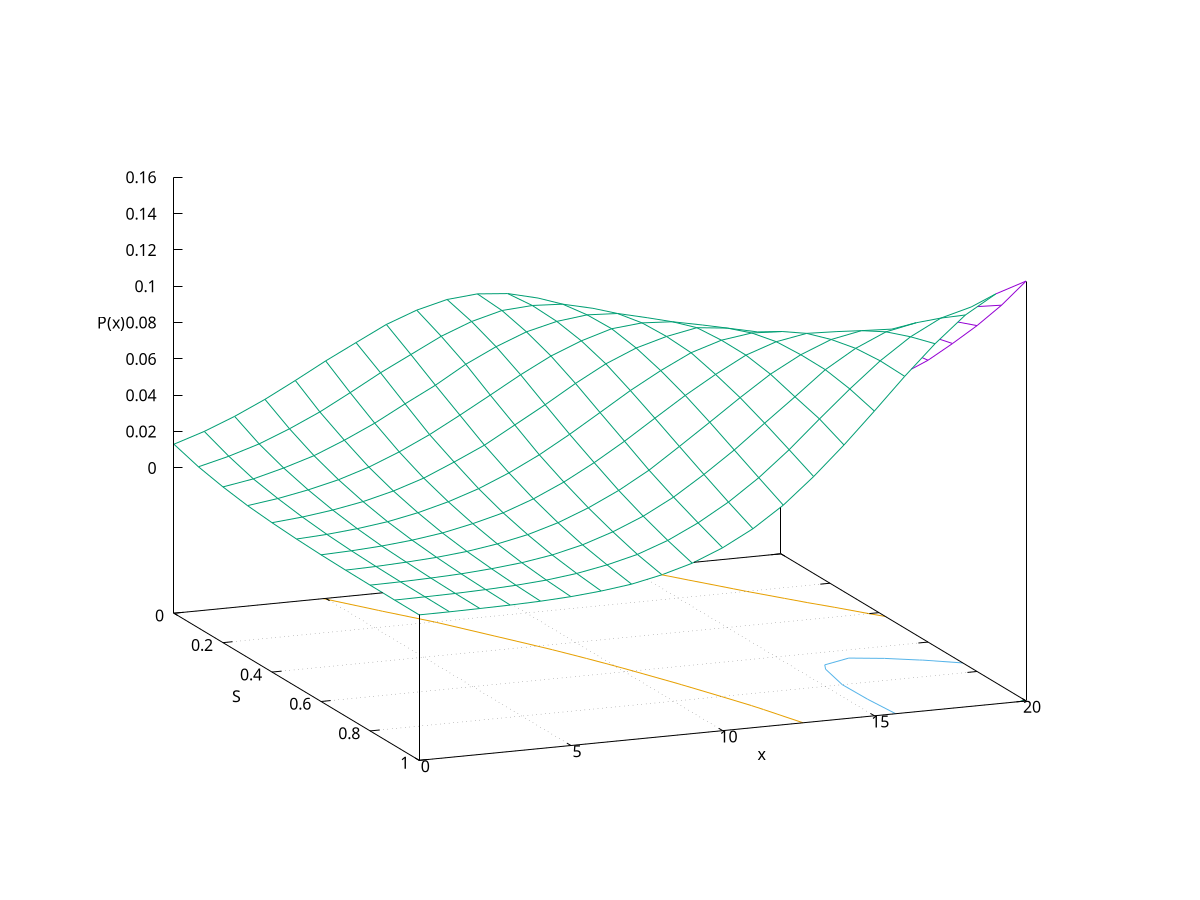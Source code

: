 ################################################################################
# Parameters
# * data - the data file
# * output - the output file
################################################################################

################################################################################
# Output definition
################################################################################
set terminal svg size 750, 600 font "Serif,16"
# set output output

################################################################################
# Main graph
################################################################################
#set title "Gaussian shape (sigma=1)" font "Serif,20" offset 0, -2
set xlabel "S" offset 4, 0
set ylabel "x"
set zlabel "P(x)"
set xtics autofreq
set ytics autofreq
set ztics autofreq
#set xrange [0.0:1.0]
#set yrange [0:20]
#set zrange [ 0 : * ]
set view 70,68,1,1
set grid
set hidden3d
set contour
#set cntrparam levels 15
#set isosamples 20

$grid << EOD
0.01306 0.00873 0.00575 0.00355 0.00225 0.00135 0.00075 0.00043 0.00026 0.00015 0.00009
0.01847 0.01289 0.00853 0.00582 0.00373 0.00227 0.00135 0.00081 0.00046 0.00029 0.00014
0.02512 0.01806 0.01289 0.00895 0.00594 0.00379 0.00234 0.00155 0.00090 0.00052 0.00033
0.03285 0.02475 0.01804 0.01290 0.00895 0.00598 0.00392 0.00255 0.00158 0.00101 0.00059
0.04160 0.03239 0.02492 0.01820 0.01316 0.00930 0.00625 0.00418 0.00277 0.00174 0.00108
0.05074 0.04136 0.03266 0.02495 0.01861 0.01370 0.00975 0.00669 0.00445 0.00296 0.00195
0.05919 0.05068 0.04166 0.03284 0.02582 0.01926 0.01406 0.01015 0.00707 0.00498 0.00341
0.06754 0.05909 0.05028 0.04190 0.03348 0.02632 0.02013 0.01508 0.01101 0.00807 0.00556
0.07378 0.06750 0.06017 0.05132 0.04297 0.03464 0.02772 0.02164 0.01654 0.01219 0.00908
0.07801 0.07399 0.06821 0.06088 0.05247 0.04429 0.03679 0.02959 0.02351 0.01826 0.01383
0.07946 0.07841 0.07477 0.06956 0.06256 0.05465 0.04694 0.03910 0.03236 0.02630 0.02067
0.07799 0.07953 0.07887 0.07627 0.07171 0.06511 0.05797 0.05053 0.04321 0.03610 0.02953
0.07389 0.07863 0.08084 0.08130 0.07879 0.07445 0.06888 0.06224 0.05504 0.04788 0.04087
0.06776 0.07470 0.07995 0.08288 0.08351 0.08266 0.07881 0.07413 0.06817 0.06166 0.05499
0.05997 0.06866 0.07594 0.08187 0.08670 0.08791 0.08779 0.08542 0.08106 0.07696 0.07073
0.05026 0.06003 0.06918 0.07843 0.08484 0.09025 0.09355 0.09448 0.09435 0.09183 0.08775
0.04114 0.05127 0.06166 0.07105 0.08110 0.08942 0.09649 0.10123 0.10445 0.10568 0.10524
0.03268 0.04200 0.05238 0.06307 0.07431 0.08587 0.09584 0.10446 0.11191 0.11728 0.12155
0.02509 0.03316 0.04298 0.05417 0.06574 0.07894 0.09117 0.10367 0.11530 0.12594 0.13575
0.01854 0.02541 0.03395 0.04474 0.05674 0.07002 0.08437 0.09963 0.11519 0.13043 0.14571
0.01287 0.01877 0.02638 0.03536 0.04664 0.05982 0.07515 0.09247 0.11042 0.12977 0.15114
EOD
splot '$grid' matrix u (($1)/10):2:3 with lines notitle

# gnuplot -p distribution.gp > out.svg
